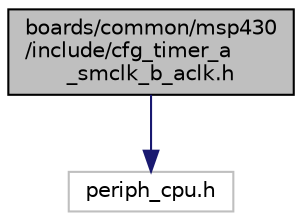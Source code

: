 digraph "boards/common/msp430/include/cfg_timer_a_smclk_b_aclk.h"
{
 // LATEX_PDF_SIZE
  edge [fontname="Helvetica",fontsize="10",labelfontname="Helvetica",labelfontsize="10"];
  node [fontname="Helvetica",fontsize="10",shape=record];
  Node1 [label="boards/common/msp430\l/include/cfg_timer_a\l_smclk_b_aclk.h",height=0.2,width=0.4,color="black", fillcolor="grey75", style="filled", fontcolor="black",tooltip="Common timer configuration for TIMER_A clocked by SMCLK and TIMER_B clocked by ACLK."];
  Node1 -> Node2 [color="midnightblue",fontsize="10",style="solid",fontname="Helvetica"];
  Node2 [label="periph_cpu.h",height=0.2,width=0.4,color="grey75", fillcolor="white", style="filled",tooltip=" "];
}
